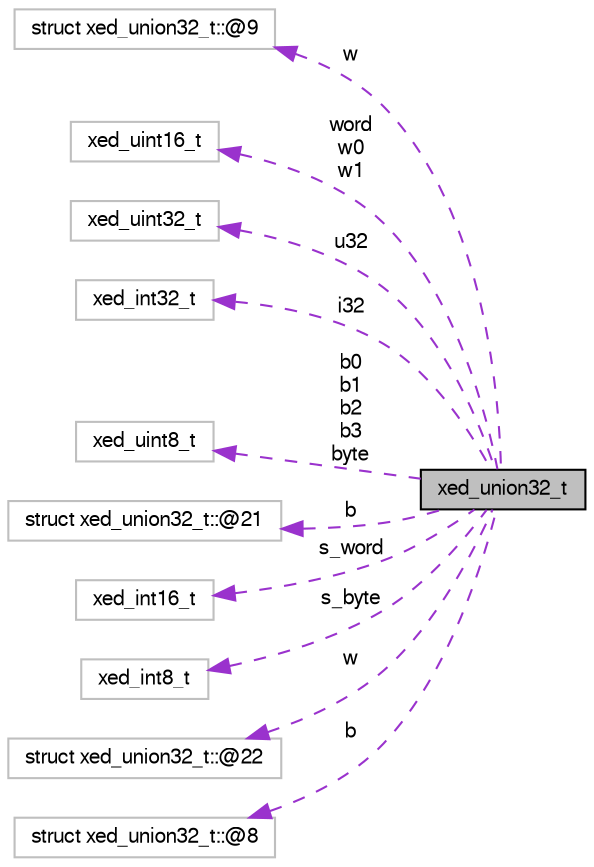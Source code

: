 digraph G
{
  bgcolor="transparent";
  edge [fontname="FreeSans",fontsize="10",labelfontname="FreeSans",labelfontsize="10"];
  node [fontname="FreeSans",fontsize="10",shape=record];
  rankdir=LR;
  Node1 [label="xed_union32_t",height=0.2,width=0.4,color="black", fillcolor="grey75", style="filled" fontcolor="black"];
  Node2 -> Node1 [dir=back,color="darkorchid3",fontsize="10",style="dashed",label="w",fontname="FreeSans"];
  Node2 [label="struct xed_union32_t::@9",height=0.2,width=0.4,color="grey75"];
  Node3 -> Node1 [dir=back,color="darkorchid3",fontsize="10",style="dashed",label="word\nw0\nw1",fontname="FreeSans"];
  Node3 [label="xed_uint16_t",height=0.2,width=0.4,color="grey75"];
  Node4 -> Node1 [dir=back,color="darkorchid3",fontsize="10",style="dashed",label="u32",fontname="FreeSans"];
  Node4 [label="xed_uint32_t",height=0.2,width=0.4,color="grey75"];
  Node5 -> Node1 [dir=back,color="darkorchid3",fontsize="10",style="dashed",label="i32",fontname="FreeSans"];
  Node5 [label="xed_int32_t",height=0.2,width=0.4,color="grey75"];
  Node6 -> Node1 [dir=back,color="darkorchid3",fontsize="10",style="dashed",label="b0\nb1\nb2\nb3\nbyte",fontname="FreeSans"];
  Node6 [label="xed_uint8_t",height=0.2,width=0.4,color="grey75"];
  Node7 -> Node1 [dir=back,color="darkorchid3",fontsize="10",style="dashed",label="b",fontname="FreeSans"];
  Node7 [label="struct xed_union32_t::@21",height=0.2,width=0.4,color="grey75"];
  Node8 -> Node1 [dir=back,color="darkorchid3",fontsize="10",style="dashed",label="s_word",fontname="FreeSans"];
  Node8 [label="xed_int16_t",height=0.2,width=0.4,color="grey75"];
  Node9 -> Node1 [dir=back,color="darkorchid3",fontsize="10",style="dashed",label="s_byte",fontname="FreeSans"];
  Node9 [label="xed_int8_t",height=0.2,width=0.4,color="grey75"];
  Node10 -> Node1 [dir=back,color="darkorchid3",fontsize="10",style="dashed",label="w",fontname="FreeSans"];
  Node10 [label="struct xed_union32_t::@22",height=0.2,width=0.4,color="grey75"];
  Node11 -> Node1 [dir=back,color="darkorchid3",fontsize="10",style="dashed",label="b",fontname="FreeSans"];
  Node11 [label="struct xed_union32_t::@8",height=0.2,width=0.4,color="grey75"];
}
